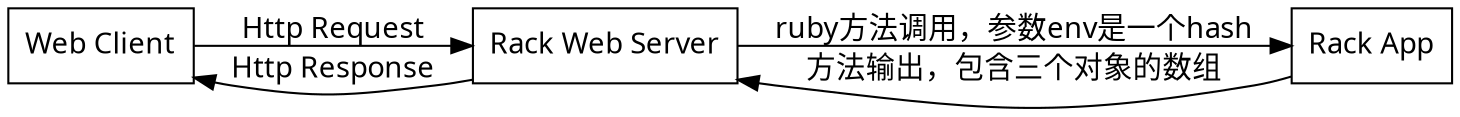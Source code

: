 
digraph G {
rankdir=LR
edge [fontname="FangSong"];

node [shape=box, fontname="FangSong"];
{
	WebClient [label="Web Client"];
}

node [shape=box, fontname="FangSong"];
{
	WebServer [label="Rack Web Server"];
	RackApp [label="Rack App"];
	
}

WebClient ->WebServer [label="Http Request"];
WebServer ->WebClient [label="Http Response"];

WebServer ->RackApp [label="ruby方法调用，参数env是一个hash"];
RackApp ->WebServer [label="方法输出，包含三个对象的数组"];

}